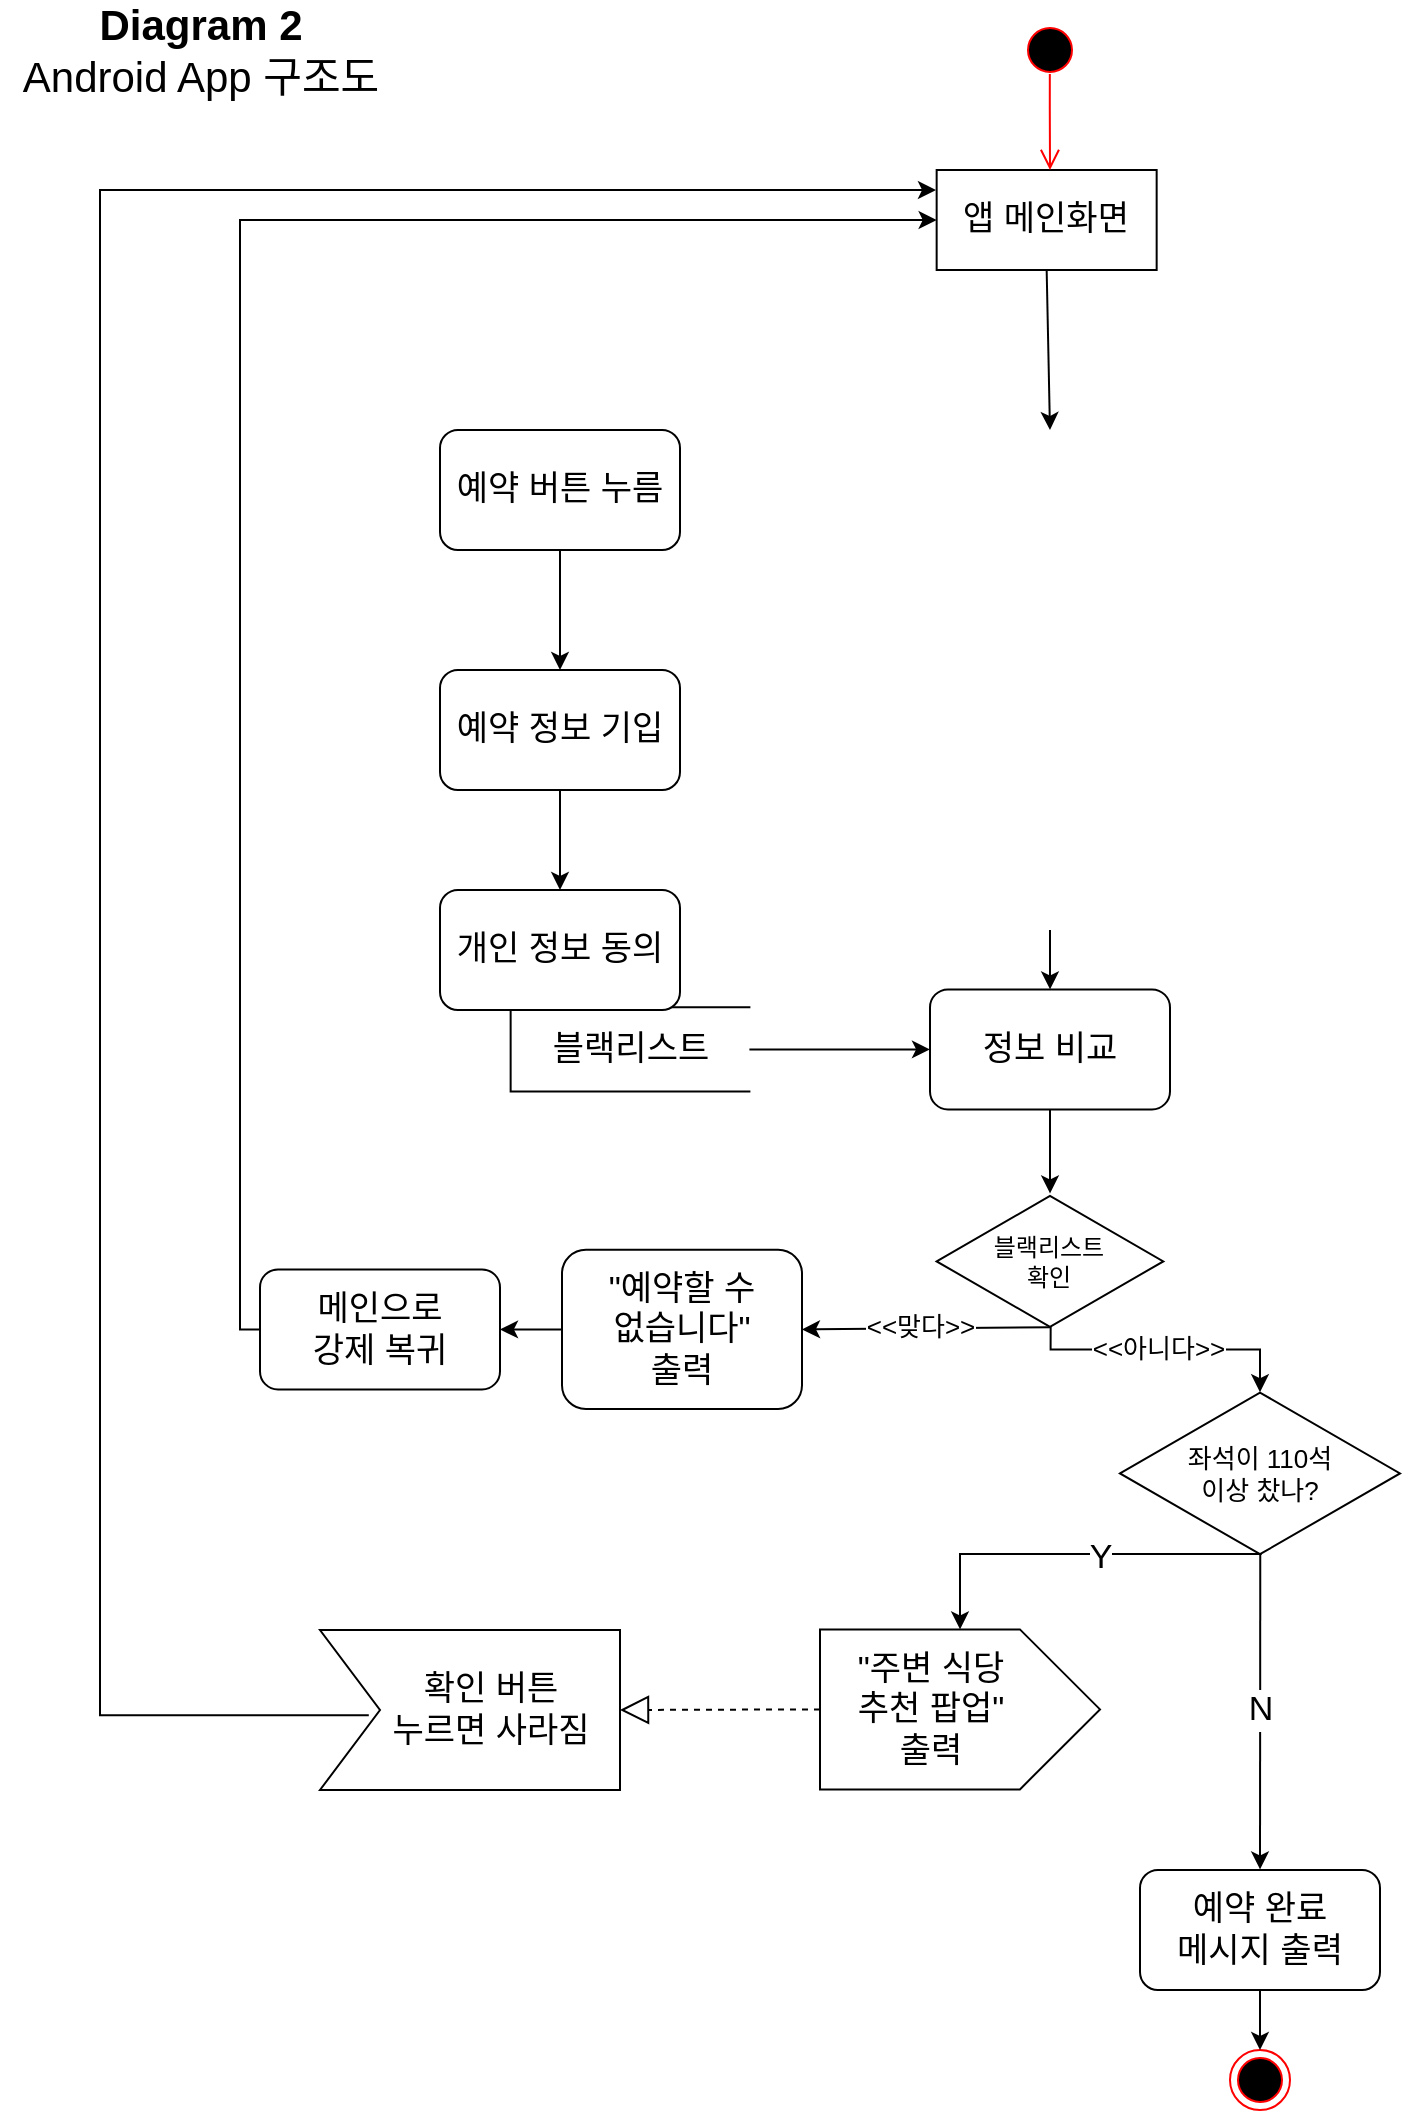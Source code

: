 <mxfile version="17.4.5" type="github"><diagram id="6uISFKzINprLGRbmf9uL" name="Page-1"><mxGraphModel dx="1896" dy="1016" grid="1" gridSize="10" guides="1" tooltips="1" connect="1" arrows="1" fold="1" page="1" pageScale="1" pageWidth="827" pageHeight="1169" math="0" shadow="0"><root><mxCell id="0"/><mxCell id="1" parent="0"/><mxCell id="Mc_krjjgkNhKQVEosxgI-1" value="&lt;font style=&quot;font-size: 21px&quot;&gt;&lt;b&gt;Diagram 2&lt;/b&gt;&lt;br&gt;Android App 구조도&lt;br&gt;&lt;/font&gt;" style="text;html=1;align=center;verticalAlign=middle;resizable=0;points=[];autosize=1;strokeColor=none;fillColor=none;fontSize=13;" parent="1" vertex="1"><mxGeometry x="20" y="60" width="200" height="40" as="geometry"/></mxCell><mxCell id="Mc_krjjgkNhKQVEosxgI-2" value="앱 메인화면" style="rounded=0;whiteSpace=wrap;html=1;fontSize=17;" parent="1" vertex="1"><mxGeometry x="488.33" y="140" width="110" height="50" as="geometry"/></mxCell><mxCell id="Mc_krjjgkNhKQVEosxgI-7" value="" style="endArrow=classic;html=1;rounded=0;fontSize=17;entryX=0.5;entryY=0;entryDx=0;entryDy=0;exitX=0.5;exitY=1;exitDx=0;exitDy=0;" parent="1" source="Mc_krjjgkNhKQVEosxgI-2" edge="1"><mxGeometry width="50" height="50" relative="1" as="geometry"><mxPoint x="560" y="290" as="sourcePoint"/><mxPoint x="545" y="270" as="targetPoint"/></mxGeometry></mxCell><mxCell id="Mc_krjjgkNhKQVEosxgI-9" value="" style="endArrow=classic;html=1;rounded=0;fontSize=17;entryX=0.5;entryY=0;entryDx=0;entryDy=0;exitX=0.5;exitY=1;exitDx=0;exitDy=0;" parent="1" target="3q4-ErVGuZIJLskHHzQT-3" edge="1"><mxGeometry width="50" height="50" relative="1" as="geometry"><mxPoint x="545" y="520" as="sourcePoint"/><mxPoint x="480" y="410" as="targetPoint"/></mxGeometry></mxCell><mxCell id="Mc_krjjgkNhKQVEosxgI-11" value="" style="shape=partialRectangle;whiteSpace=wrap;html=1;bottom=1;right=1;left=1;top=0;fillColor=none;routingCenterX=-0.5;fontSize=17;rotation=90;" parent="1" vertex="1"><mxGeometry x="313.92" y="520" width="42.18" height="119.38" as="geometry"/></mxCell><mxCell id="Mc_krjjgkNhKQVEosxgI-12" value="블랙리스트" style="text;html=1;align=center;verticalAlign=middle;resizable=0;points=[];autosize=1;strokeColor=none;fillColor=none;fontSize=17;" parent="1" vertex="1"><mxGeometry x="285" y="564.69" width="100" height="30" as="geometry"/></mxCell><mxCell id="Mc_krjjgkNhKQVEosxgI-13" value="" style="endArrow=classic;html=1;rounded=0;fontSize=17;entryX=0;entryY=0.5;entryDx=0;entryDy=0;exitX=0.5;exitY=0;exitDx=0;exitDy=0;" parent="1" source="Mc_krjjgkNhKQVEosxgI-11" edge="1"><mxGeometry width="50" height="50" relative="1" as="geometry"><mxPoint x="410" y="599.69" as="sourcePoint"/><mxPoint x="485" y="579.69" as="targetPoint"/></mxGeometry></mxCell><mxCell id="Mc_krjjgkNhKQVEosxgI-14" value="&lt;div style=&quot;font-size: 12px;&quot;&gt;블랙리스트&lt;/div&gt;&lt;div style=&quot;font-size: 12px;&quot;&gt;확인&lt;/div&gt;" style="html=1;whiteSpace=wrap;aspect=fixed;shape=isoRectangle;fontSize=12;align=center;" parent="1" vertex="1"><mxGeometry x="488.33" y="651.69" width="113.33" height="68" as="geometry"/></mxCell><mxCell id="Mc_krjjgkNhKQVEosxgI-15" value="" style="endArrow=classic;html=1;rounded=0;fontSize=17;exitX=0.5;exitY=1;exitDx=0;exitDy=0;" parent="1" source="3q4-ErVGuZIJLskHHzQT-2" edge="1" target="3q4-ErVGuZIJLskHHzQT-7"><mxGeometry width="50" height="50" relative="1" as="geometry"><mxPoint x="545" y="470" as="sourcePoint"/><mxPoint x="544.996" y="460" as="targetPoint"/></mxGeometry></mxCell><mxCell id="Mc_krjjgkNhKQVEosxgI-16" value="" style="endArrow=classic;html=1;rounded=0;fontSize=17;exitX=0.5;exitY=1;exitDx=0;exitDy=0;" parent="1" target="Mc_krjjgkNhKQVEosxgI-14" edge="1"><mxGeometry width="50" height="50" relative="1" as="geometry"><mxPoint x="545" y="609.69" as="sourcePoint"/><mxPoint x="600" y="659.69" as="targetPoint"/></mxGeometry></mxCell><mxCell id="Mc_krjjgkNhKQVEosxgI-21" value="" style="endArrow=classic;html=1;rounded=0;fontSize=17;entryX=1;entryY=0.5;entryDx=0;entryDy=0;exitX=0;exitY=0.5;exitDx=0;exitDy=0;" parent="1" edge="1"><mxGeometry width="50" height="50" relative="1" as="geometry"><mxPoint x="330" y="719.69" as="sourcePoint"/><mxPoint x="270" y="719.69" as="targetPoint"/></mxGeometry></mxCell><mxCell id="Mc_krjjgkNhKQVEosxgI-22" value="" style="endArrow=classic;html=1;rounded=0;fontSize=17;exitX=0;exitY=0.5;exitDx=0;exitDy=0;entryX=0;entryY=0.5;entryDx=0;entryDy=0;edgeStyle=orthogonalEdgeStyle;" parent="1" source="3q4-ErVGuZIJLskHHzQT-5" target="Mc_krjjgkNhKQVEosxgI-2" edge="1"><mxGeometry width="50" height="50" relative="1" as="geometry"><mxPoint x="40" y="600" as="sourcePoint"/><mxPoint x="90" y="550" as="targetPoint"/></mxGeometry></mxCell><mxCell id="Mc_krjjgkNhKQVEosxgI-27" value="좌석이 110석&lt;br style=&quot;font-size: 13px&quot;&gt;이상 찼나?" style="html=1;whiteSpace=wrap;aspect=fixed;shape=isoRectangle;fontSize=13;" parent="1" vertex="1"><mxGeometry x="580" y="749.69" width="140" height="84" as="geometry"/></mxCell><mxCell id="Mc_krjjgkNhKQVEosxgI-28" value="" style="endArrow=classic;html=1;rounded=0;fontSize=17;entryX=1;entryY=0.5;entryDx=0;entryDy=0;exitX=0.502;exitY=0.984;exitDx=0;exitDy=0;exitPerimeter=0;" parent="1" target="3q4-ErVGuZIJLskHHzQT-4" edge="1"><mxGeometry width="50" height="50" relative="1" as="geometry"><mxPoint x="545.222" y="718.602" as="sourcePoint"/><mxPoint x="420" y="719.69" as="targetPoint"/></mxGeometry></mxCell><mxCell id="Mc_krjjgkNhKQVEosxgI-32" value="&amp;lt;&amp;lt;맞다&amp;gt;&amp;gt;" style="edgeLabel;html=1;align=center;verticalAlign=middle;resizable=0;points=[];fontSize=13;" parent="Mc_krjjgkNhKQVEosxgI-28" vertex="1" connectable="0"><mxGeometry x="-0.166" relative="1" as="geometry"><mxPoint x="-13" y="-1" as="offset"/></mxGeometry></mxCell><mxCell id="Mc_krjjgkNhKQVEosxgI-31" value="" style="endArrow=classic;html=1;rounded=0;fontSize=17;exitX=0.503;exitY=0.978;exitDx=0;exitDy=0;exitPerimeter=0;edgeStyle=orthogonalEdgeStyle;entryX=0.5;entryY=0.017;entryDx=0;entryDy=0;entryPerimeter=0;" parent="1" source="Mc_krjjgkNhKQVEosxgI-14" target="Mc_krjjgkNhKQVEosxgI-27" edge="1"><mxGeometry width="50" height="50" relative="1" as="geometry"><mxPoint x="603.33" y="739.69" as="sourcePoint"/><mxPoint x="653.33" y="689.69" as="targetPoint"/><Array as="points"><mxPoint x="545" y="729.69"/><mxPoint x="650" y="729.69"/></Array></mxGeometry></mxCell><mxCell id="Mc_krjjgkNhKQVEosxgI-33" value="&amp;lt;&amp;lt;아니다&amp;gt;&amp;gt;" style="edgeLabel;html=1;align=center;verticalAlign=middle;resizable=0;points=[];fontSize=13;" parent="Mc_krjjgkNhKQVEosxgI-31" vertex="1" connectable="0"><mxGeometry x="-0.243" relative="1" as="geometry"><mxPoint x="13" y="-1" as="offset"/></mxGeometry></mxCell><mxCell id="Mc_krjjgkNhKQVEosxgI-34" value="" style="shape=offPageConnector;whiteSpace=wrap;html=1;fontSize=13;rotation=-90;size=0.286;" parent="1" vertex="1"><mxGeometry x="460" y="839.69" width="80" height="140" as="geometry"/></mxCell><mxCell id="Mc_krjjgkNhKQVEosxgI-35" value="&quot;주변 식당&lt;br style=&quot;font-size: 17px;&quot;&gt;추천 팝업&quot;&lt;br style=&quot;font-size: 17px;&quot;&gt;출력" style="text;html=1;align=center;verticalAlign=middle;resizable=0;points=[];autosize=1;strokeColor=none;fillColor=none;fontSize=17;" parent="1" vertex="1"><mxGeometry x="440" y="874.69" width="90" height="70" as="geometry"/></mxCell><mxCell id="Mc_krjjgkNhKQVEosxgI-36" value="" style="edgeStyle=orthogonalEdgeStyle;elbow=horizontal;endArrow=classic;html=1;rounded=0;fontSize=17;exitX=0.506;exitY=0.98;exitDx=0;exitDy=0;exitPerimeter=0;entryX=1;entryY=0.5;entryDx=0;entryDy=0;" parent="1" source="Mc_krjjgkNhKQVEosxgI-27" target="Mc_krjjgkNhKQVEosxgI-34" edge="1"><mxGeometry width="50" height="50" relative="1" as="geometry"><mxPoint x="440" y="829.69" as="sourcePoint"/><mxPoint x="480" y="849.69" as="targetPoint"/></mxGeometry></mxCell><mxCell id="Mc_krjjgkNhKQVEosxgI-37" value="Y" style="edgeLabel;html=1;align=center;verticalAlign=middle;resizable=0;points=[];fontSize=17;" parent="Mc_krjjgkNhKQVEosxgI-36" vertex="1" connectable="0"><mxGeometry x="-0.074" relative="1" as="geometry"><mxPoint x="6" y="2" as="offset"/></mxGeometry></mxCell><mxCell id="Mc_krjjgkNhKQVEosxgI-38" value="" style="endArrow=classic;html=1;rounded=0;fontSize=17;entryX=0.5;entryY=0;entryDx=0;entryDy=0;exitX=0.501;exitY=0.98;exitDx=0;exitDy=0;exitPerimeter=0;" parent="1" source="Mc_krjjgkNhKQVEosxgI-27" edge="1"><mxGeometry width="50" height="50" relative="1" as="geometry"><mxPoint x="660" y="839.69" as="sourcePoint"/><mxPoint x="650" y="989.69" as="targetPoint"/></mxGeometry></mxCell><mxCell id="Mc_krjjgkNhKQVEosxgI-40" value="N" style="edgeLabel;html=1;align=center;verticalAlign=middle;resizable=0;points=[];fontSize=17;" parent="Mc_krjjgkNhKQVEosxgI-38" vertex="1" connectable="0"><mxGeometry x="-0.126" y="1" relative="1" as="geometry"><mxPoint x="-1" y="9" as="offset"/></mxGeometry></mxCell><mxCell id="Mc_krjjgkNhKQVEosxgI-42" value="" style="html=1;shadow=0;dashed=0;align=center;verticalAlign=middle;shape=mxgraph.arrows2.arrow;dy=0;dx=0;notch=30;fontSize=17;" parent="1" vertex="1"><mxGeometry x="180" y="870" width="150" height="80" as="geometry"/></mxCell><mxCell id="Mc_krjjgkNhKQVEosxgI-43" value="확인 버튼&lt;br&gt;누르면 사라짐" style="text;html=1;align=center;verticalAlign=middle;resizable=0;points=[];autosize=1;strokeColor=none;fillColor=none;fontSize=17;" parent="1" vertex="1"><mxGeometry x="205" y="884.69" width="120" height="50" as="geometry"/></mxCell><mxCell id="Mc_krjjgkNhKQVEosxgI-46" value="" style="endArrow=block;dashed=1;endFill=0;endSize=12;html=1;rounded=0;fontSize=17;exitX=0.5;exitY=0;exitDx=0;exitDy=0;entryX=1;entryY=0.5;entryDx=0;entryDy=0;entryPerimeter=0;" parent="1" source="Mc_krjjgkNhKQVEosxgI-34" target="Mc_krjjgkNhKQVEosxgI-42" edge="1"><mxGeometry width="160" relative="1" as="geometry"><mxPoint x="270" y="1010" as="sourcePoint"/><mxPoint x="430" y="1010" as="targetPoint"/></mxGeometry></mxCell><mxCell id="3q4-ErVGuZIJLskHHzQT-6" value="" style="edgeStyle=orthogonalEdgeStyle;rounded=0;orthogonalLoop=1;jettySize=auto;html=1;fontSize=17;entryX=0.5;entryY=0;entryDx=0;entryDy=0;" parent="1" source="3q4-ErVGuZIJLskHHzQT-1" target="3q4-ErVGuZIJLskHHzQT-2" edge="1"><mxGeometry relative="1" as="geometry"/></mxCell><mxCell id="3q4-ErVGuZIJLskHHzQT-1" value="&lt;font style=&quot;font-size: 17px&quot;&gt;예약 버튼 누름&lt;/font&gt;" style="rounded=1;whiteSpace=wrap;html=1;labelBackgroundColor=#ffffff;" parent="1" vertex="1"><mxGeometry x="240" y="270" width="120" height="60" as="geometry"/></mxCell><mxCell id="3q4-ErVGuZIJLskHHzQT-2" value="&lt;font style=&quot;font-size: 17px&quot;&gt;예약 정보 기입&lt;/font&gt;" style="rounded=1;whiteSpace=wrap;html=1;labelBackgroundColor=#ffffff;fontSize=15;" parent="1" vertex="1"><mxGeometry x="240" y="390" width="120" height="60" as="geometry"/></mxCell><mxCell id="3q4-ErVGuZIJLskHHzQT-3" value="정보 비교" style="rounded=1;whiteSpace=wrap;html=1;labelBackgroundColor=#ffffff;fontSize=17;" parent="1" vertex="1"><mxGeometry x="485" y="549.69" width="120" height="60" as="geometry"/></mxCell><mxCell id="3q4-ErVGuZIJLskHHzQT-4" value="&quot;예약할 수 &lt;br&gt;없습니다&quot; &lt;br&gt;출력" style="rounded=1;whiteSpace=wrap;html=1;labelBackgroundColor=#ffffff;fontSize=17;" parent="1" vertex="1"><mxGeometry x="301" y="679.85" width="120" height="79.69" as="geometry"/></mxCell><mxCell id="3q4-ErVGuZIJLskHHzQT-5" value="메인으로&lt;br&gt;강제 복귀" style="rounded=1;whiteSpace=wrap;html=1;labelBackgroundColor=#ffffff;fontSize=17;" parent="1" vertex="1"><mxGeometry x="150" y="689.69" width="120" height="60" as="geometry"/></mxCell><mxCell id="3q4-ErVGuZIJLskHHzQT-7" value="개인 정보 동의" style="rounded=1;whiteSpace=wrap;html=1;labelBackgroundColor=#ffffff;fontSize=17;" parent="1" vertex="1"><mxGeometry x="240" y="500" width="120" height="60" as="geometry"/></mxCell><mxCell id="3q4-ErVGuZIJLskHHzQT-8" value="" style="ellipse;html=1;shape=startState;fillColor=#000000;strokeColor=#ff0000;labelBackgroundColor=#ffffff;fontSize=17;" parent="1" vertex="1"><mxGeometry x="530" y="65" width="30" height="30" as="geometry"/></mxCell><mxCell id="3q4-ErVGuZIJLskHHzQT-9" value="" style="edgeStyle=orthogonalEdgeStyle;html=1;verticalAlign=bottom;endArrow=open;endSize=8;strokeColor=#ff0000;rounded=0;fontSize=17;exitX=0.497;exitY=0.9;exitDx=0;exitDy=0;exitPerimeter=0;" parent="1" source="3q4-ErVGuZIJLskHHzQT-8" edge="1"><mxGeometry relative="1" as="geometry"><mxPoint x="545" y="140" as="targetPoint"/><Array as="points"><mxPoint x="545" y="110"/></Array></mxGeometry></mxCell><mxCell id="3q4-ErVGuZIJLskHHzQT-10" value="" style="ellipse;html=1;shape=endState;fillColor=#000000;strokeColor=#ff0000;labelBackgroundColor=#ffffff;fontSize=17;" parent="1" vertex="1"><mxGeometry x="635" y="1080" width="30" height="30" as="geometry"/></mxCell><mxCell id="3q4-ErVGuZIJLskHHzQT-11" value="" style="endArrow=classic;html=1;rounded=0;fontSize=17;exitX=0.5;exitY=1;exitDx=0;exitDy=0;entryX=0.5;entryY=0;entryDx=0;entryDy=0;" parent="1" target="3q4-ErVGuZIJLskHHzQT-10" edge="1"><mxGeometry width="50" height="50" relative="1" as="geometry"><mxPoint x="650" y="1049.69" as="sourcePoint"/><mxPoint x="554.997" y="661.69" as="targetPoint"/></mxGeometry></mxCell><mxCell id="3q4-ErVGuZIJLskHHzQT-12" value="" style="endArrow=classic;html=1;rounded=0;fontSize=17;exitX=-0.005;exitY=0.558;exitDx=0;exitDy=0;edgeStyle=orthogonalEdgeStyle;exitPerimeter=0;" parent="1" source="Mc_krjjgkNhKQVEosxgI-43" edge="1"><mxGeometry width="50" height="50" relative="1" as="geometry"><mxPoint x="160" y="729.69" as="sourcePoint"/><mxPoint x="488" y="150" as="targetPoint"/><Array as="points"><mxPoint x="70" y="913"/><mxPoint x="70" y="150"/><mxPoint x="488" y="150"/></Array></mxGeometry></mxCell><mxCell id="3q4-ErVGuZIJLskHHzQT-13" value="예약 완료&lt;br&gt;메시지 출력" style="rounded=1;whiteSpace=wrap;html=1;labelBackgroundColor=#ffffff;fontSize=17;" parent="1" vertex="1"><mxGeometry x="590" y="990" width="120" height="60" as="geometry"/></mxCell></root></mxGraphModel></diagram></mxfile>